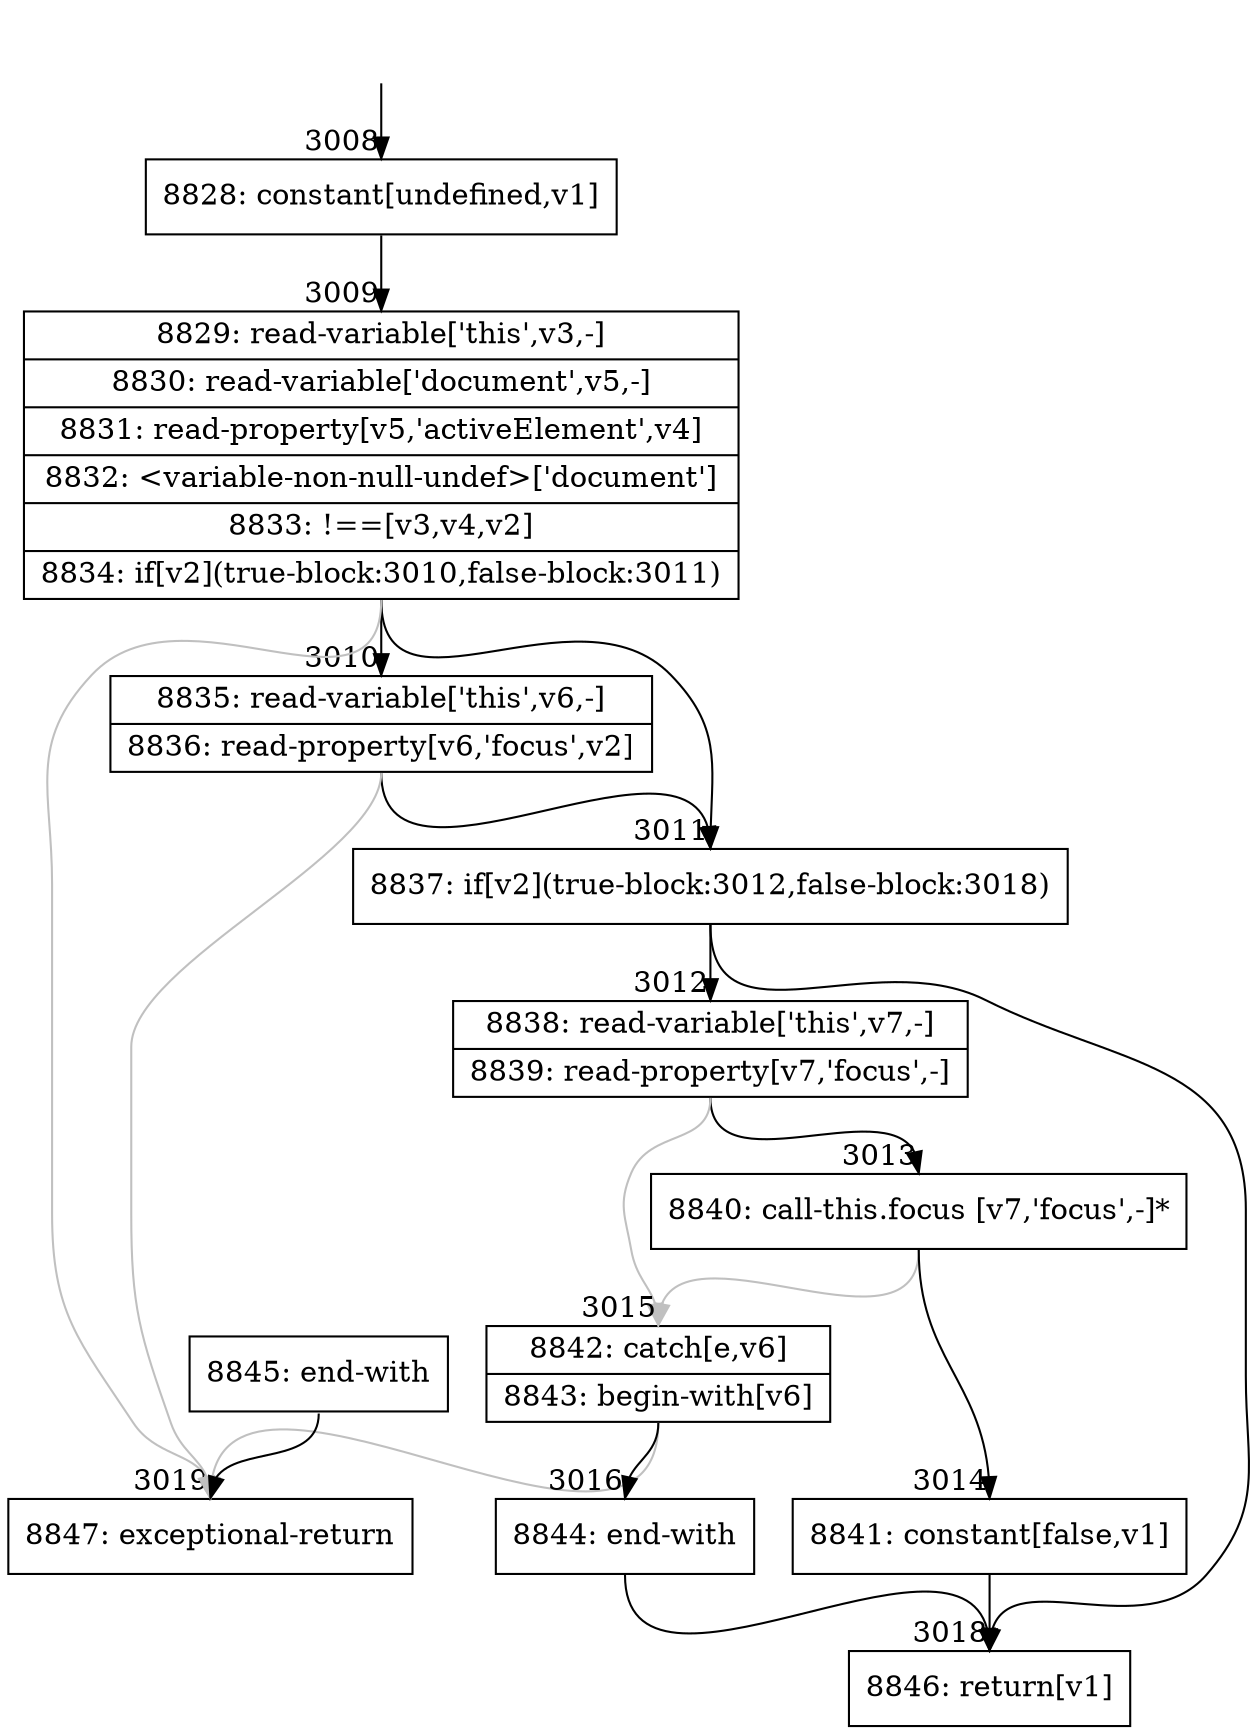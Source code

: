 digraph {
rankdir="TD"
BB_entry181[shape=none,label=""];
BB_entry181 -> BB3008 [tailport=s, headport=n, headlabel="    3008"]
BB3008 [shape=record label="{8828: constant[undefined,v1]}" ] 
BB3008 -> BB3009 [tailport=s, headport=n, headlabel="      3009"]
BB3009 [shape=record label="{8829: read-variable['this',v3,-]|8830: read-variable['document',v5,-]|8831: read-property[v5,'activeElement',v4]|8832: \<variable-non-null-undef\>['document']|8833: !==[v3,v4,v2]|8834: if[v2](true-block:3010,false-block:3011)}" ] 
BB3009 -> BB3011 [tailport=s, headport=n, headlabel="      3011"]
BB3009 -> BB3010 [tailport=s, headport=n, headlabel="      3010"]
BB3009 -> BB3019 [tailport=s, headport=n, color=gray, headlabel="      3019"]
BB3010 [shape=record label="{8835: read-variable['this',v6,-]|8836: read-property[v6,'focus',v2]}" ] 
BB3010 -> BB3011 [tailport=s, headport=n]
BB3010 -> BB3019 [tailport=s, headport=n, color=gray]
BB3011 [shape=record label="{8837: if[v2](true-block:3012,false-block:3018)}" ] 
BB3011 -> BB3012 [tailport=s, headport=n, headlabel="      3012"]
BB3011 -> BB3018 [tailport=s, headport=n, headlabel="      3018"]
BB3012 [shape=record label="{8838: read-variable['this',v7,-]|8839: read-property[v7,'focus',-]}" ] 
BB3012 -> BB3013 [tailport=s, headport=n, headlabel="      3013"]
BB3012 -> BB3015 [tailport=s, headport=n, color=gray, headlabel="      3015"]
BB3013 [shape=record label="{8840: call-this.focus [v7,'focus',-]*}" ] 
BB3013 -> BB3014 [tailport=s, headport=n, headlabel="      3014"]
BB3013 -> BB3015 [tailport=s, headport=n, color=gray]
BB3014 [shape=record label="{8841: constant[false,v1]}" ] 
BB3014 -> BB3018 [tailport=s, headport=n]
BB3015 [shape=record label="{8842: catch[e,v6]|8843: begin-with[v6]}" ] 
BB3015 -> BB3016 [tailport=s, headport=n, headlabel="      3016"]
BB3015 -> BB3019 [tailport=s, headport=n, color=gray]
BB3016 [shape=record label="{8844: end-with}" ] 
BB3016 -> BB3018 [tailport=s, headport=n]
BB3017 [shape=record label="{8845: end-with}" ] 
BB3017 -> BB3019 [tailport=s, headport=n]
BB3018 [shape=record label="{8846: return[v1]}" ] 
BB3019 [shape=record label="{8847: exceptional-return}" ] 
}
